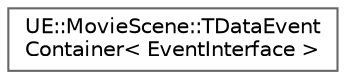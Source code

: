 digraph "Graphical Class Hierarchy"
{
 // INTERACTIVE_SVG=YES
 // LATEX_PDF_SIZE
  bgcolor="transparent";
  edge [fontname=Helvetica,fontsize=10,labelfontname=Helvetica,labelfontsize=10];
  node [fontname=Helvetica,fontsize=10,shape=box,height=0.2,width=0.4];
  rankdir="LR";
  Node0 [id="Node000000",label="UE::MovieScene::TDataEvent\lContainer\< EventInterface \>",height=0.2,width=0.4,color="grey40", fillcolor="white", style="filled",URL="$da/de4/structUE_1_1MovieScene_1_1TDataEventContainer.html",tooltip=" "];
}
